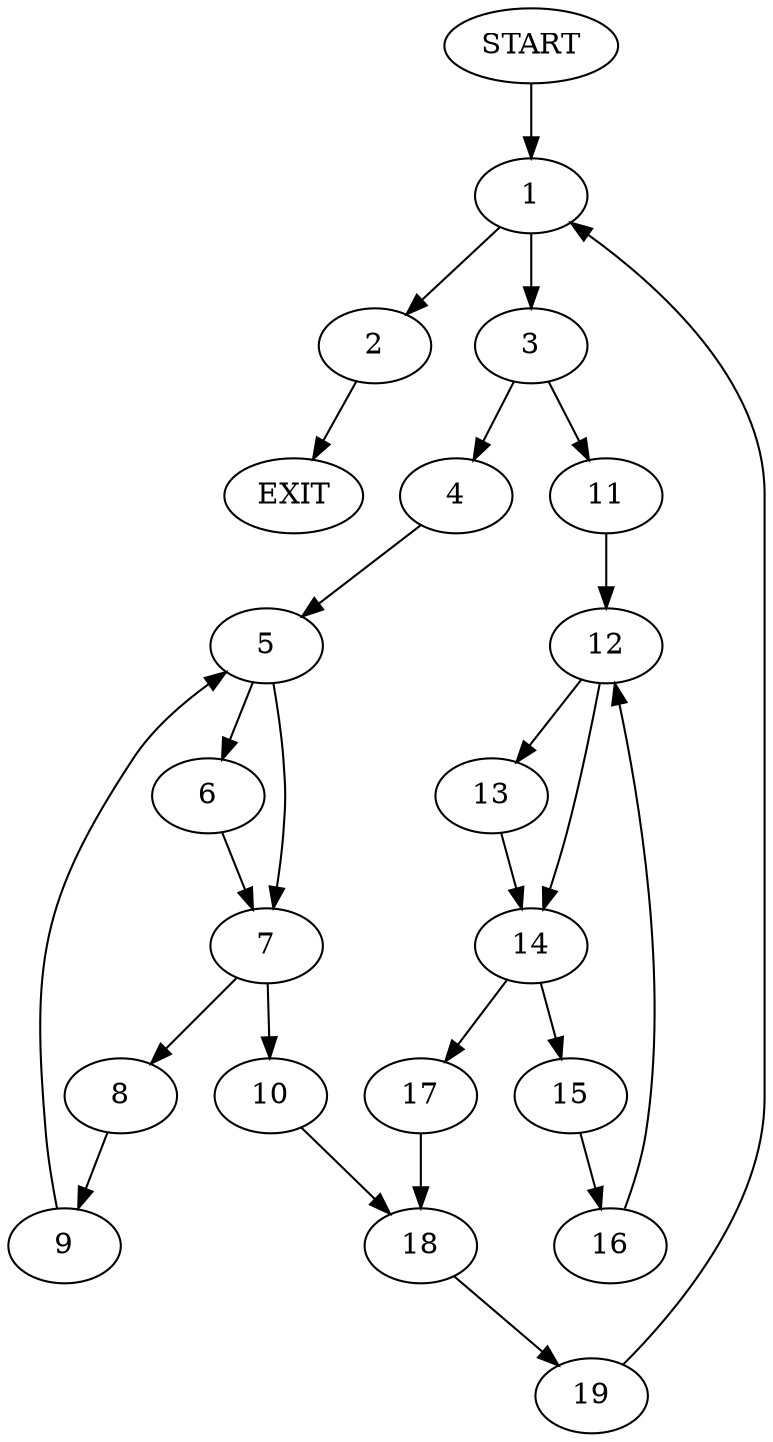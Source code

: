 digraph { 
0 [label="START"];
1;
2;
3;
4;
5;
6;
7;
8;
9;
10;
11;
12;
13;
14;
15;
16;
17;
18;
19;
20[label="EXIT"];
0 -> 1;
1 -> 3;
1 -> 2;
2 -> 20;
3 -> 4;
3 -> 11;
4 -> 5;
5 -> 7;
5 -> 6;
6 -> 7;
7 -> 8;
7 -> 10;
8 -> 9;
9 -> 5;
10 -> 18;
11 -> 12;
12 -> 14;
12 -> 13;
13 -> 14;
14 -> 15;
14 -> 17;
15 -> 16;
16 -> 12;
17 -> 18;
18 -> 19;
19 -> 1;
}